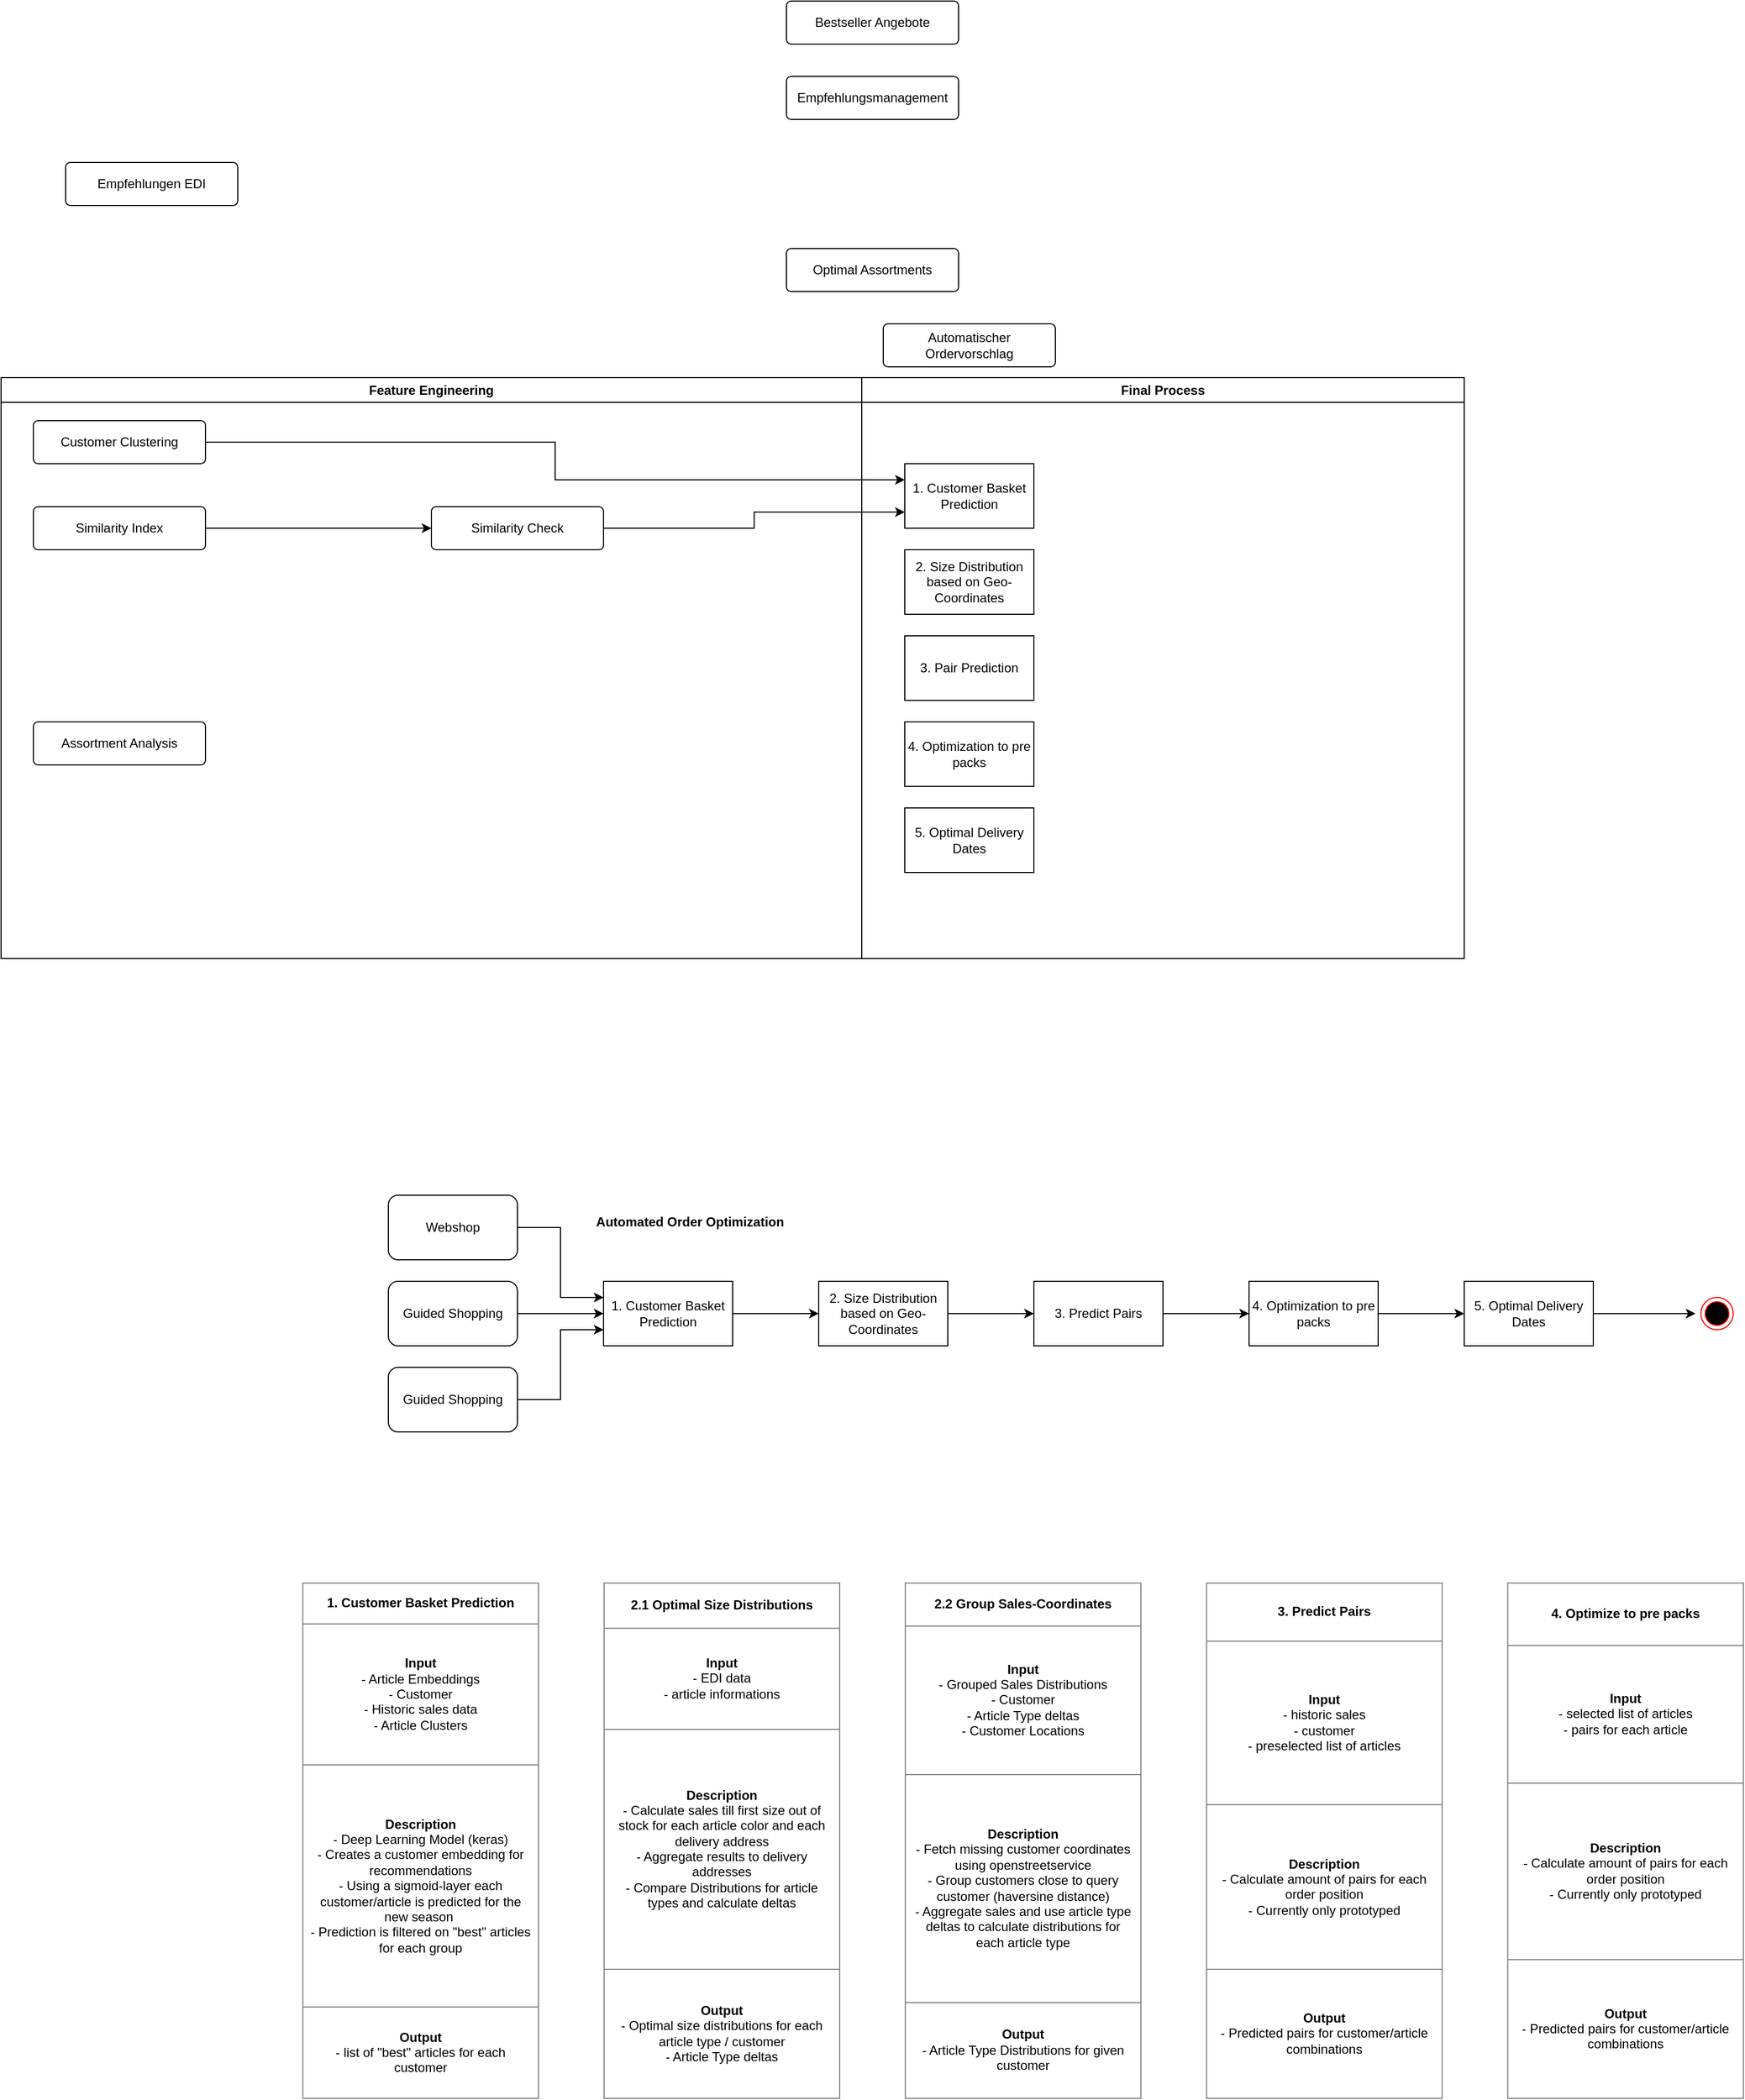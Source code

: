 <mxfile version="24.7.7">
  <diagram id="C5RBs43oDa-KdzZeNtuy" name="Page-1">
    <mxGraphModel dx="3947" dy="3783" grid="1" gridSize="10" guides="1" tooltips="1" connect="1" arrows="1" fold="1" page="1" pageScale="1" pageWidth="827" pageHeight="1169" math="0" shadow="0">
      <root>
        <mxCell id="WIyWlLk6GJQsqaUBKTNV-0" />
        <mxCell id="WIyWlLk6GJQsqaUBKTNV-1" parent="WIyWlLk6GJQsqaUBKTNV-0" />
        <mxCell id="ljx9C5uZyDrdPehaxEzy-1" value="Empfehlungsmanagement" style="rounded=1;whiteSpace=wrap;html=1;fontSize=12;glass=0;strokeWidth=1;shadow=0;arcSize=11;" vertex="1" parent="WIyWlLk6GJQsqaUBKTNV-1">
          <mxGeometry x="970" y="200" width="160" height="40" as="geometry" />
        </mxCell>
        <mxCell id="ljx9C5uZyDrdPehaxEzy-2" value="Empfehlungen EDI" style="rounded=1;whiteSpace=wrap;html=1;fontSize=12;glass=0;strokeWidth=1;shadow=0;arcSize=11;" vertex="1" parent="WIyWlLk6GJQsqaUBKTNV-1">
          <mxGeometry x="300" y="280" width="160" height="40" as="geometry" />
        </mxCell>
        <mxCell id="ljx9C5uZyDrdPehaxEzy-4" value="Optimal Assortments" style="rounded=1;whiteSpace=wrap;html=1;fontSize=12;glass=0;strokeWidth=1;shadow=0;arcSize=11;" vertex="1" parent="WIyWlLk6GJQsqaUBKTNV-1">
          <mxGeometry x="970" y="360" width="160" height="40" as="geometry" />
        </mxCell>
        <mxCell id="ljx9C5uZyDrdPehaxEzy-6" value="Automatischer Ordervorschlag" style="rounded=1;whiteSpace=wrap;html=1;fontSize=12;glass=0;strokeWidth=1;shadow=0;arcSize=11;" vertex="1" parent="WIyWlLk6GJQsqaUBKTNV-1">
          <mxGeometry x="1060" y="430" width="160" height="40" as="geometry" />
        </mxCell>
        <mxCell id="ljx9C5uZyDrdPehaxEzy-9" value="Bestseller Angebote" style="rounded=1;whiteSpace=wrap;html=1;fontSize=12;glass=0;strokeWidth=1;shadow=0;arcSize=11;" vertex="1" parent="WIyWlLk6GJQsqaUBKTNV-1">
          <mxGeometry x="970" y="130" width="160" height="40" as="geometry" />
        </mxCell>
        <mxCell id="ljx9C5uZyDrdPehaxEzy-12" value="1. Customer Basket Prediction" style="rounded=0;whiteSpace=wrap;html=1;" vertex="1" parent="WIyWlLk6GJQsqaUBKTNV-1">
          <mxGeometry x="1080" y="560" width="120" height="60" as="geometry" />
        </mxCell>
        <mxCell id="ljx9C5uZyDrdPehaxEzy-13" value="2&lt;span style=&quot;background-color: initial;&quot;&gt;. Size Distribution based on Geo-Coordinates&lt;/span&gt;" style="rounded=0;whiteSpace=wrap;html=1;" vertex="1" parent="WIyWlLk6GJQsqaUBKTNV-1">
          <mxGeometry x="1080" y="640" width="120" height="60" as="geometry" />
        </mxCell>
        <mxCell id="ljx9C5uZyDrdPehaxEzy-14" value="3. Pair Prediction" style="rounded=0;whiteSpace=wrap;html=1;" vertex="1" parent="WIyWlLk6GJQsqaUBKTNV-1">
          <mxGeometry x="1080" y="720" width="120" height="60" as="geometry" />
        </mxCell>
        <mxCell id="ljx9C5uZyDrdPehaxEzy-15" value="4. Optimization to pre packs" style="rounded=0;whiteSpace=wrap;html=1;" vertex="1" parent="WIyWlLk6GJQsqaUBKTNV-1">
          <mxGeometry x="1080" y="800" width="120" height="60" as="geometry" />
        </mxCell>
        <mxCell id="ljx9C5uZyDrdPehaxEzy-16" value="5. Optimal Delivery Dates" style="rounded=0;whiteSpace=wrap;html=1;" vertex="1" parent="WIyWlLk6GJQsqaUBKTNV-1">
          <mxGeometry x="1080" y="880" width="120" height="60" as="geometry" />
        </mxCell>
        <mxCell id="ljx9C5uZyDrdPehaxEzy-21" value="Feature Engineering" style="swimlane;whiteSpace=wrap;html=1;" vertex="1" parent="WIyWlLk6GJQsqaUBKTNV-1">
          <mxGeometry x="240" y="480" width="800" height="540" as="geometry" />
        </mxCell>
        <mxCell id="ljx9C5uZyDrdPehaxEzy-25" style="edgeStyle=orthogonalEdgeStyle;rounded=0;orthogonalLoop=1;jettySize=auto;html=1;exitX=1;exitY=0.5;exitDx=0;exitDy=0;entryX=0;entryY=0.5;entryDx=0;entryDy=0;" edge="1" parent="ljx9C5uZyDrdPehaxEzy-21" source="WIyWlLk6GJQsqaUBKTNV-3" target="ljx9C5uZyDrdPehaxEzy-5">
          <mxGeometry relative="1" as="geometry" />
        </mxCell>
        <mxCell id="WIyWlLk6GJQsqaUBKTNV-3" value="Similarity Index" style="rounded=1;whiteSpace=wrap;html=1;fontSize=12;glass=0;strokeWidth=1;shadow=0;arcSize=11;" parent="ljx9C5uZyDrdPehaxEzy-21" vertex="1">
          <mxGeometry x="30" y="120" width="160" height="40" as="geometry" />
        </mxCell>
        <mxCell id="ljx9C5uZyDrdPehaxEzy-5" value="Similarity Check" style="rounded=1;whiteSpace=wrap;html=1;fontSize=12;glass=0;strokeWidth=1;shadow=0;arcSize=11;" vertex="1" parent="ljx9C5uZyDrdPehaxEzy-21">
          <mxGeometry x="400" y="120" width="160" height="40" as="geometry" />
        </mxCell>
        <mxCell id="ljx9C5uZyDrdPehaxEzy-3" value="Customer Clustering" style="rounded=1;whiteSpace=wrap;html=1;fontSize=12;glass=0;strokeWidth=1;shadow=0;arcSize=11;" vertex="1" parent="ljx9C5uZyDrdPehaxEzy-21">
          <mxGeometry x="30" y="40" width="160" height="40" as="geometry" />
        </mxCell>
        <mxCell id="ljx9C5uZyDrdPehaxEzy-7" value="Assortment Analysis" style="rounded=1;whiteSpace=wrap;html=1;fontSize=12;glass=0;strokeWidth=1;shadow=0;arcSize=11;" vertex="1" parent="ljx9C5uZyDrdPehaxEzy-21">
          <mxGeometry x="30" y="320" width="160" height="40" as="geometry" />
        </mxCell>
        <mxCell id="ljx9C5uZyDrdPehaxEzy-22" value="Final Process" style="swimlane;whiteSpace=wrap;html=1;" vertex="1" parent="WIyWlLk6GJQsqaUBKTNV-1">
          <mxGeometry x="1040" y="480" width="560" height="540" as="geometry" />
        </mxCell>
        <mxCell id="ljx9C5uZyDrdPehaxEzy-24" style="edgeStyle=orthogonalEdgeStyle;rounded=0;orthogonalLoop=1;jettySize=auto;html=1;exitX=1;exitY=0.5;exitDx=0;exitDy=0;entryX=0;entryY=0.25;entryDx=0;entryDy=0;" edge="1" parent="WIyWlLk6GJQsqaUBKTNV-1" source="ljx9C5uZyDrdPehaxEzy-3" target="ljx9C5uZyDrdPehaxEzy-12">
          <mxGeometry relative="1" as="geometry" />
        </mxCell>
        <mxCell id="ljx9C5uZyDrdPehaxEzy-26" style="edgeStyle=orthogonalEdgeStyle;rounded=0;orthogonalLoop=1;jettySize=auto;html=1;exitX=1;exitY=0.5;exitDx=0;exitDy=0;entryX=0;entryY=0.75;entryDx=0;entryDy=0;" edge="1" parent="WIyWlLk6GJQsqaUBKTNV-1" source="ljx9C5uZyDrdPehaxEzy-5" target="ljx9C5uZyDrdPehaxEzy-12">
          <mxGeometry relative="1" as="geometry" />
        </mxCell>
        <mxCell id="ljx9C5uZyDrdPehaxEzy-57" style="edgeStyle=orthogonalEdgeStyle;rounded=0;orthogonalLoop=1;jettySize=auto;html=1;exitX=1;exitY=0.5;exitDx=0;exitDy=0;entryX=0;entryY=0.5;entryDx=0;entryDy=0;" edge="1" parent="WIyWlLk6GJQsqaUBKTNV-1" source="ljx9C5uZyDrdPehaxEzy-34" target="ljx9C5uZyDrdPehaxEzy-35">
          <mxGeometry relative="1" as="geometry" />
        </mxCell>
        <mxCell id="ljx9C5uZyDrdPehaxEzy-34" value="1. Customer Basket Prediction" style="rounded=0;whiteSpace=wrap;html=1;" vertex="1" parent="WIyWlLk6GJQsqaUBKTNV-1">
          <mxGeometry x="800" y="1320" width="120" height="60" as="geometry" />
        </mxCell>
        <mxCell id="ljx9C5uZyDrdPehaxEzy-58" style="edgeStyle=orthogonalEdgeStyle;rounded=0;orthogonalLoop=1;jettySize=auto;html=1;exitX=1;exitY=0.5;exitDx=0;exitDy=0;entryX=0;entryY=0.5;entryDx=0;entryDy=0;" edge="1" parent="WIyWlLk6GJQsqaUBKTNV-1" source="ljx9C5uZyDrdPehaxEzy-35" target="ljx9C5uZyDrdPehaxEzy-36">
          <mxGeometry relative="1" as="geometry" />
        </mxCell>
        <mxCell id="ljx9C5uZyDrdPehaxEzy-35" value="2&lt;span style=&quot;background-color: initial;&quot;&gt;. Size Distribution based on Geo-Coordinates&lt;/span&gt;" style="rounded=0;whiteSpace=wrap;html=1;" vertex="1" parent="WIyWlLk6GJQsqaUBKTNV-1">
          <mxGeometry x="1000" y="1320" width="120" height="60" as="geometry" />
        </mxCell>
        <mxCell id="ljx9C5uZyDrdPehaxEzy-59" style="edgeStyle=orthogonalEdgeStyle;rounded=0;orthogonalLoop=1;jettySize=auto;html=1;exitX=1;exitY=0.5;exitDx=0;exitDy=0;entryX=0;entryY=0.5;entryDx=0;entryDy=0;" edge="1" parent="WIyWlLk6GJQsqaUBKTNV-1" source="ljx9C5uZyDrdPehaxEzy-36" target="ljx9C5uZyDrdPehaxEzy-37">
          <mxGeometry relative="1" as="geometry" />
        </mxCell>
        <mxCell id="ljx9C5uZyDrdPehaxEzy-36" value="3. Predict Pairs" style="rounded=0;whiteSpace=wrap;html=1;" vertex="1" parent="WIyWlLk6GJQsqaUBKTNV-1">
          <mxGeometry x="1200" y="1320" width="120" height="60" as="geometry" />
        </mxCell>
        <mxCell id="ljx9C5uZyDrdPehaxEzy-37" value="4. Optimization to pre packs" style="rounded=0;whiteSpace=wrap;html=1;" vertex="1" parent="WIyWlLk6GJQsqaUBKTNV-1">
          <mxGeometry x="1400" y="1320" width="120" height="60" as="geometry" />
        </mxCell>
        <mxCell id="ljx9C5uZyDrdPehaxEzy-38" value="5. Optimal Delivery Dates" style="rounded=0;whiteSpace=wrap;html=1;" vertex="1" parent="WIyWlLk6GJQsqaUBKTNV-1">
          <mxGeometry x="1600" y="1320" width="120" height="60" as="geometry" />
        </mxCell>
        <mxCell id="ljx9C5uZyDrdPehaxEzy-43" style="edgeStyle=orthogonalEdgeStyle;rounded=0;orthogonalLoop=1;jettySize=auto;html=1;exitX=1;exitY=0.5;exitDx=0;exitDy=0;entryX=0;entryY=0.5;entryDx=0;entryDy=0;" edge="1" parent="WIyWlLk6GJQsqaUBKTNV-1" source="ljx9C5uZyDrdPehaxEzy-37" target="ljx9C5uZyDrdPehaxEzy-38">
          <mxGeometry relative="1" as="geometry" />
        </mxCell>
        <mxCell id="ljx9C5uZyDrdPehaxEzy-64" style="edgeStyle=orthogonalEdgeStyle;rounded=0;orthogonalLoop=1;jettySize=auto;html=1;exitX=1;exitY=0.5;exitDx=0;exitDy=0;entryX=0;entryY=0.25;entryDx=0;entryDy=0;" edge="1" parent="WIyWlLk6GJQsqaUBKTNV-1" source="ljx9C5uZyDrdPehaxEzy-60" target="ljx9C5uZyDrdPehaxEzy-34">
          <mxGeometry relative="1" as="geometry" />
        </mxCell>
        <mxCell id="ljx9C5uZyDrdPehaxEzy-60" value="Webshop" style="rounded=1;whiteSpace=wrap;html=1;" vertex="1" parent="WIyWlLk6GJQsqaUBKTNV-1">
          <mxGeometry x="600" y="1240" width="120" height="60" as="geometry" />
        </mxCell>
        <mxCell id="ljx9C5uZyDrdPehaxEzy-63" style="edgeStyle=orthogonalEdgeStyle;rounded=0;orthogonalLoop=1;jettySize=auto;html=1;exitX=1;exitY=0.5;exitDx=0;exitDy=0;entryX=0;entryY=0.5;entryDx=0;entryDy=0;" edge="1" parent="WIyWlLk6GJQsqaUBKTNV-1" source="ljx9C5uZyDrdPehaxEzy-61" target="ljx9C5uZyDrdPehaxEzy-34">
          <mxGeometry relative="1" as="geometry" />
        </mxCell>
        <mxCell id="ljx9C5uZyDrdPehaxEzy-61" value="Guided Shopping" style="rounded=1;whiteSpace=wrap;html=1;" vertex="1" parent="WIyWlLk6GJQsqaUBKTNV-1">
          <mxGeometry x="600" y="1320" width="120" height="60" as="geometry" />
        </mxCell>
        <mxCell id="ljx9C5uZyDrdPehaxEzy-65" style="edgeStyle=orthogonalEdgeStyle;rounded=0;orthogonalLoop=1;jettySize=auto;html=1;exitX=1;exitY=0.5;exitDx=0;exitDy=0;entryX=0;entryY=0.75;entryDx=0;entryDy=0;" edge="1" parent="WIyWlLk6GJQsqaUBKTNV-1" source="ljx9C5uZyDrdPehaxEzy-62" target="ljx9C5uZyDrdPehaxEzy-34">
          <mxGeometry relative="1" as="geometry" />
        </mxCell>
        <mxCell id="ljx9C5uZyDrdPehaxEzy-62" value="Guided Shopping" style="rounded=1;whiteSpace=wrap;html=1;" vertex="1" parent="WIyWlLk6GJQsqaUBKTNV-1">
          <mxGeometry x="600" y="1400" width="120" height="60" as="geometry" />
        </mxCell>
        <mxCell id="ljx9C5uZyDrdPehaxEzy-70" style="edgeStyle=orthogonalEdgeStyle;rounded=0;orthogonalLoop=1;jettySize=auto;html=1;exitX=1;exitY=0.5;exitDx=0;exitDy=0;entryX=0.5;entryY=0.5;entryDx=0;entryDy=0;entryPerimeter=0;" edge="1" parent="WIyWlLk6GJQsqaUBKTNV-1" source="ljx9C5uZyDrdPehaxEzy-38">
          <mxGeometry relative="1" as="geometry">
            <mxPoint x="1815" y="1350" as="targetPoint" />
          </mxGeometry>
        </mxCell>
        <mxCell id="ljx9C5uZyDrdPehaxEzy-73" value="" style="ellipse;html=1;shape=endState;fillColor=#000000;strokeColor=#ff0000;" vertex="1" parent="WIyWlLk6GJQsqaUBKTNV-1">
          <mxGeometry x="1820" y="1335" width="30" height="30" as="geometry" />
        </mxCell>
        <mxCell id="ljx9C5uZyDrdPehaxEzy-75" value="&lt;b&gt;Automated Order Optimization&lt;/b&gt;" style="text;html=1;align=center;verticalAlign=middle;resizable=0;points=[];autosize=1;strokeColor=none;fillColor=none;" vertex="1" parent="WIyWlLk6GJQsqaUBKTNV-1">
          <mxGeometry x="780" y="1250" width="200" height="30" as="geometry" />
        </mxCell>
        <mxCell id="ljx9C5uZyDrdPehaxEzy-76" value="&lt;table border=&quot;1&quot; width=&quot;100%&quot; height=&quot;100%&quot; cellpadding=&quot;4&quot; style=&quot;width:100%;height:100%;border-collapse:collapse;&quot;&gt;&lt;tbody&gt;&lt;tr&gt;&lt;th style=&quot;&quot;&gt;&lt;b&gt;1. Customer Basket Prediction&lt;/b&gt;&lt;/th&gt;&lt;/tr&gt;&lt;tr&gt;&lt;td&gt;&lt;b&gt;Input&lt;/b&gt;&lt;br&gt;- Article Embeddings&lt;br&gt;- Customer&lt;br&gt;- Historic sales data&lt;br&gt;- Article Clusters&lt;/td&gt;&lt;/tr&gt;&lt;tr&gt;&lt;td&gt;&lt;b&gt;Description&lt;/b&gt;&lt;br&gt;- Deep Learning Model (keras) &lt;br&gt;- Creates a customer embedding for recommendations&lt;br&gt;- Using a sigmoid-layer each customer/article is predicted for the new season&amp;nbsp;&lt;br&gt;- Prediction is filtered on &quot;best&quot; articles for each group&lt;br&gt;&lt;/td&gt;&lt;/tr&gt;&lt;tr&gt;&lt;td style=&quot;&quot;&gt;&lt;b&gt;Output&lt;/b&gt;&lt;br&gt;- list of &quot;best&quot; articles for each customer&lt;/td&gt;&lt;/tr&gt;&lt;/tbody&gt;&lt;/table&gt;" style="text;html=1;whiteSpace=wrap;strokeColor=none;fillColor=none;overflow=fill;align=center;" vertex="1" parent="WIyWlLk6GJQsqaUBKTNV-1">
          <mxGeometry x="520" y="1600" width="220" height="480" as="geometry" />
        </mxCell>
        <mxCell id="ljx9C5uZyDrdPehaxEzy-77" value="&lt;table border=&quot;1&quot; width=&quot;100%&quot; height=&quot;100%&quot; cellpadding=&quot;4&quot; style=&quot;width:100%;height:100%;border-collapse:collapse;&quot;&gt;&lt;tbody&gt;&lt;tr&gt;&lt;th style=&quot;&quot;&gt;&lt;b&gt;2.1 Optimal Size Distributions&lt;/b&gt;&lt;/th&gt;&lt;/tr&gt;&lt;tr&gt;&lt;td&gt;&lt;b&gt;Input&lt;/b&gt;&lt;br&gt;- EDI data&lt;br&gt;- article informations&lt;/td&gt;&lt;/tr&gt;&lt;tr&gt;&lt;td&gt;&lt;b&gt;Description&lt;/b&gt;&lt;br&gt;- Calculate sales till first size out of stock for each article color and each delivery address&lt;br&gt;- Aggregate results to delivery addresses&lt;br&gt;- Compare Distributions for article types and calculate deltas&lt;/td&gt;&lt;/tr&gt;&lt;tr&gt;&lt;td style=&quot;&quot;&gt;&lt;b&gt;Output&lt;/b&gt;&lt;br&gt;- Optimal size distributions for each article type / customer&lt;br&gt;- Article Type deltas&lt;/td&gt;&lt;/tr&gt;&lt;/tbody&gt;&lt;/table&gt;" style="text;html=1;whiteSpace=wrap;strokeColor=none;fillColor=none;overflow=fill;align=center;" vertex="1" parent="WIyWlLk6GJQsqaUBKTNV-1">
          <mxGeometry x="800" y="1600" width="220" height="480" as="geometry" />
        </mxCell>
        <mxCell id="ljx9C5uZyDrdPehaxEzy-78" value="&lt;table border=&quot;1&quot; width=&quot;100%&quot; height=&quot;100%&quot; cellpadding=&quot;4&quot; style=&quot;width:100%;height:100%;border-collapse:collapse;&quot;&gt;&lt;tbody&gt;&lt;tr&gt;&lt;th style=&quot;&quot;&gt;&lt;b&gt;2.2 Group Sales-Coordinates&lt;/b&gt;&lt;/th&gt;&lt;/tr&gt;&lt;tr&gt;&lt;td&gt;&lt;b&gt;Input&lt;/b&gt;&lt;br&gt;- Grouped Sales Distributions&lt;br&gt;- Customer&lt;br&gt;- Article Type deltas&lt;br&gt;- Customer Locations&lt;/td&gt;&lt;/tr&gt;&lt;tr&gt;&lt;td&gt;&lt;b&gt;Description&lt;/b&gt;&lt;br&gt;- Fetch missing customer coordinates using openstreetservice&lt;br&gt;- Group customers close to query customer (haversine distance)&lt;br&gt;- Aggregate sales and use article type deltas to calculate distributions for each article type&lt;br&gt;&lt;/td&gt;&lt;/tr&gt;&lt;tr&gt;&lt;td style=&quot;&quot;&gt;&lt;b&gt;Output&lt;/b&gt;&lt;br&gt;- Article Type Distributions for given customer&lt;/td&gt;&lt;/tr&gt;&lt;/tbody&gt;&lt;/table&gt;" style="text;html=1;whiteSpace=wrap;strokeColor=none;fillColor=none;overflow=fill;align=center;" vertex="1" parent="WIyWlLk6GJQsqaUBKTNV-1">
          <mxGeometry x="1080" y="1600" width="220" height="480" as="geometry" />
        </mxCell>
        <mxCell id="ljx9C5uZyDrdPehaxEzy-79" value="&lt;table border=&quot;1&quot; width=&quot;100%&quot; height=&quot;100%&quot; cellpadding=&quot;4&quot; style=&quot;width:100%;height:100%;border-collapse:collapse;&quot;&gt;&lt;tbody&gt;&lt;tr&gt;&lt;th style=&quot;&quot;&gt;&lt;b&gt;3. Predict Pairs&lt;/b&gt;&lt;/th&gt;&lt;/tr&gt;&lt;tr&gt;&lt;td&gt;&lt;b&gt;Input&lt;/b&gt;&lt;br&gt;- historic sales&lt;br&gt;- customer&lt;br&gt;- preselected list of articles&lt;/td&gt;&lt;/tr&gt;&lt;tr&gt;&lt;td&gt;&lt;b&gt;Description&lt;/b&gt;&lt;br&gt;- Calculate amount of pairs for each order position&lt;br&gt;- Currently only prototyped&lt;/td&gt;&lt;/tr&gt;&lt;tr&gt;&lt;td style=&quot;&quot;&gt;&lt;b&gt;Output&lt;/b&gt;&lt;br&gt;- Predicted pairs for customer/article combinations&lt;/td&gt;&lt;/tr&gt;&lt;/tbody&gt;&lt;/table&gt;" style="text;html=1;whiteSpace=wrap;strokeColor=none;fillColor=none;overflow=fill;align=center;" vertex="1" parent="WIyWlLk6GJQsqaUBKTNV-1">
          <mxGeometry x="1360" y="1600" width="220" height="480" as="geometry" />
        </mxCell>
        <mxCell id="ljx9C5uZyDrdPehaxEzy-80" value="&lt;table border=&quot;1&quot; width=&quot;100%&quot; height=&quot;100%&quot; cellpadding=&quot;4&quot; style=&quot;width:100%;height:100%;border-collapse:collapse;&quot;&gt;&lt;tbody&gt;&lt;tr&gt;&lt;th style=&quot;&quot;&gt;&lt;b&gt;4. Optimize to pre packs&lt;/b&gt;&lt;/th&gt;&lt;/tr&gt;&lt;tr&gt;&lt;td&gt;&lt;b&gt;Input&lt;/b&gt;&lt;br&gt;- selected list of articles&lt;br&gt;- pairs for each article&lt;/td&gt;&lt;/tr&gt;&lt;tr&gt;&lt;td&gt;&lt;b&gt;Description&lt;/b&gt;&lt;br&gt;- Calculate amount of pairs for each order position&lt;br&gt;- Currently only prototyped&lt;/td&gt;&lt;/tr&gt;&lt;tr&gt;&lt;td style=&quot;&quot;&gt;&lt;b&gt;Output&lt;/b&gt;&lt;br&gt;- Predicted pairs for customer/article combinations&lt;/td&gt;&lt;/tr&gt;&lt;/tbody&gt;&lt;/table&gt;" style="text;html=1;whiteSpace=wrap;strokeColor=none;fillColor=none;overflow=fill;align=center;" vertex="1" parent="WIyWlLk6GJQsqaUBKTNV-1">
          <mxGeometry x="1640" y="1600" width="220" height="480" as="geometry" />
        </mxCell>
      </root>
    </mxGraphModel>
  </diagram>
</mxfile>
